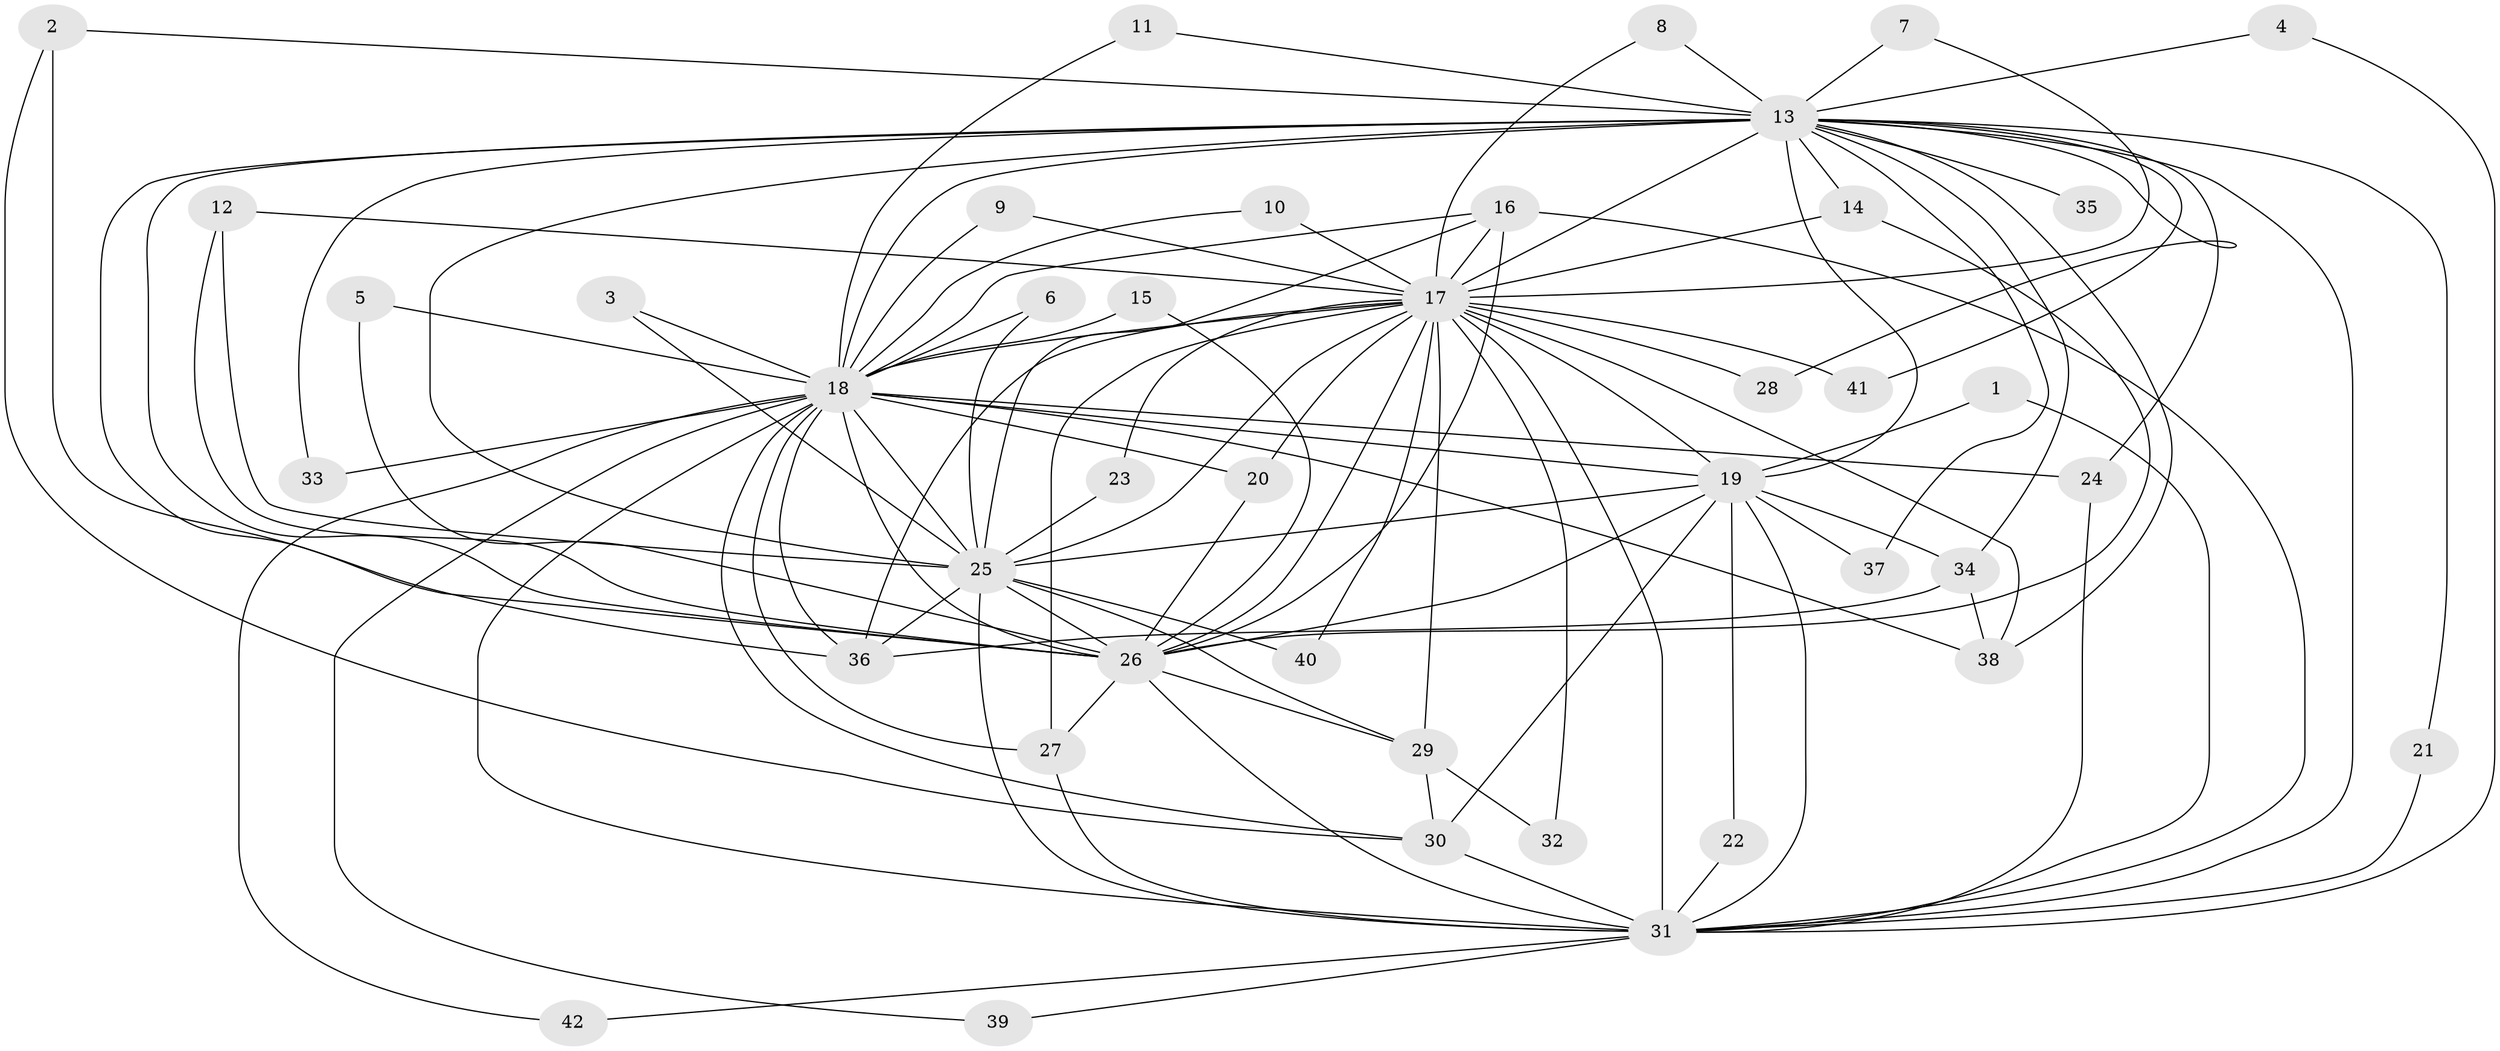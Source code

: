 // original degree distribution, {24: 0.012048192771084338, 20: 0.024096385542168676, 19: 0.024096385542168676, 22: 0.024096385542168676, 18: 0.012048192771084338, 21: 0.012048192771084338, 15: 0.012048192771084338, 2: 0.5783132530120482, 3: 0.20481927710843373, 4: 0.060240963855421686, 5: 0.03614457831325301}
// Generated by graph-tools (version 1.1) at 2025/49/03/09/25 03:49:43]
// undirected, 42 vertices, 108 edges
graph export_dot {
graph [start="1"]
  node [color=gray90,style=filled];
  1;
  2;
  3;
  4;
  5;
  6;
  7;
  8;
  9;
  10;
  11;
  12;
  13;
  14;
  15;
  16;
  17;
  18;
  19;
  20;
  21;
  22;
  23;
  24;
  25;
  26;
  27;
  28;
  29;
  30;
  31;
  32;
  33;
  34;
  35;
  36;
  37;
  38;
  39;
  40;
  41;
  42;
  1 -- 19 [weight=1.0];
  1 -- 31 [weight=1.0];
  2 -- 13 [weight=1.0];
  2 -- 26 [weight=1.0];
  2 -- 30 [weight=1.0];
  3 -- 18 [weight=1.0];
  3 -- 25 [weight=1.0];
  4 -- 13 [weight=1.0];
  4 -- 31 [weight=1.0];
  5 -- 18 [weight=1.0];
  5 -- 26 [weight=1.0];
  6 -- 18 [weight=1.0];
  6 -- 25 [weight=1.0];
  7 -- 13 [weight=1.0];
  7 -- 17 [weight=1.0];
  8 -- 13 [weight=1.0];
  8 -- 17 [weight=1.0];
  9 -- 17 [weight=1.0];
  9 -- 18 [weight=1.0];
  10 -- 17 [weight=1.0];
  10 -- 18 [weight=1.0];
  11 -- 13 [weight=1.0];
  11 -- 18 [weight=1.0];
  12 -- 17 [weight=1.0];
  12 -- 25 [weight=1.0];
  12 -- 26 [weight=1.0];
  13 -- 14 [weight=1.0];
  13 -- 17 [weight=4.0];
  13 -- 18 [weight=4.0];
  13 -- 19 [weight=2.0];
  13 -- 21 [weight=1.0];
  13 -- 24 [weight=1.0];
  13 -- 25 [weight=2.0];
  13 -- 26 [weight=2.0];
  13 -- 28 [weight=1.0];
  13 -- 31 [weight=2.0];
  13 -- 33 [weight=1.0];
  13 -- 34 [weight=2.0];
  13 -- 35 [weight=2.0];
  13 -- 36 [weight=1.0];
  13 -- 37 [weight=2.0];
  13 -- 38 [weight=1.0];
  13 -- 41 [weight=1.0];
  14 -- 17 [weight=1.0];
  14 -- 26 [weight=1.0];
  15 -- 18 [weight=1.0];
  15 -- 26 [weight=1.0];
  16 -- 17 [weight=1.0];
  16 -- 18 [weight=1.0];
  16 -- 25 [weight=1.0];
  16 -- 26 [weight=1.0];
  16 -- 31 [weight=1.0];
  17 -- 18 [weight=5.0];
  17 -- 19 [weight=2.0];
  17 -- 20 [weight=1.0];
  17 -- 23 [weight=1.0];
  17 -- 25 [weight=2.0];
  17 -- 26 [weight=3.0];
  17 -- 27 [weight=1.0];
  17 -- 28 [weight=1.0];
  17 -- 29 [weight=1.0];
  17 -- 31 [weight=2.0];
  17 -- 32 [weight=1.0];
  17 -- 36 [weight=1.0];
  17 -- 38 [weight=1.0];
  17 -- 40 [weight=1.0];
  17 -- 41 [weight=3.0];
  18 -- 19 [weight=2.0];
  18 -- 20 [weight=1.0];
  18 -- 24 [weight=1.0];
  18 -- 25 [weight=3.0];
  18 -- 26 [weight=3.0];
  18 -- 27 [weight=2.0];
  18 -- 30 [weight=1.0];
  18 -- 31 [weight=2.0];
  18 -- 33 [weight=1.0];
  18 -- 36 [weight=1.0];
  18 -- 38 [weight=1.0];
  18 -- 39 [weight=1.0];
  18 -- 42 [weight=1.0];
  19 -- 22 [weight=1.0];
  19 -- 25 [weight=2.0];
  19 -- 26 [weight=1.0];
  19 -- 30 [weight=1.0];
  19 -- 31 [weight=1.0];
  19 -- 34 [weight=1.0];
  19 -- 37 [weight=1.0];
  20 -- 26 [weight=1.0];
  21 -- 31 [weight=1.0];
  22 -- 31 [weight=1.0];
  23 -- 25 [weight=1.0];
  24 -- 31 [weight=1.0];
  25 -- 26 [weight=1.0];
  25 -- 29 [weight=1.0];
  25 -- 31 [weight=1.0];
  25 -- 36 [weight=1.0];
  25 -- 40 [weight=1.0];
  26 -- 27 [weight=1.0];
  26 -- 29 [weight=1.0];
  26 -- 31 [weight=1.0];
  27 -- 31 [weight=1.0];
  29 -- 30 [weight=1.0];
  29 -- 32 [weight=1.0];
  30 -- 31 [weight=2.0];
  31 -- 39 [weight=1.0];
  31 -- 42 [weight=1.0];
  34 -- 36 [weight=1.0];
  34 -- 38 [weight=1.0];
}
